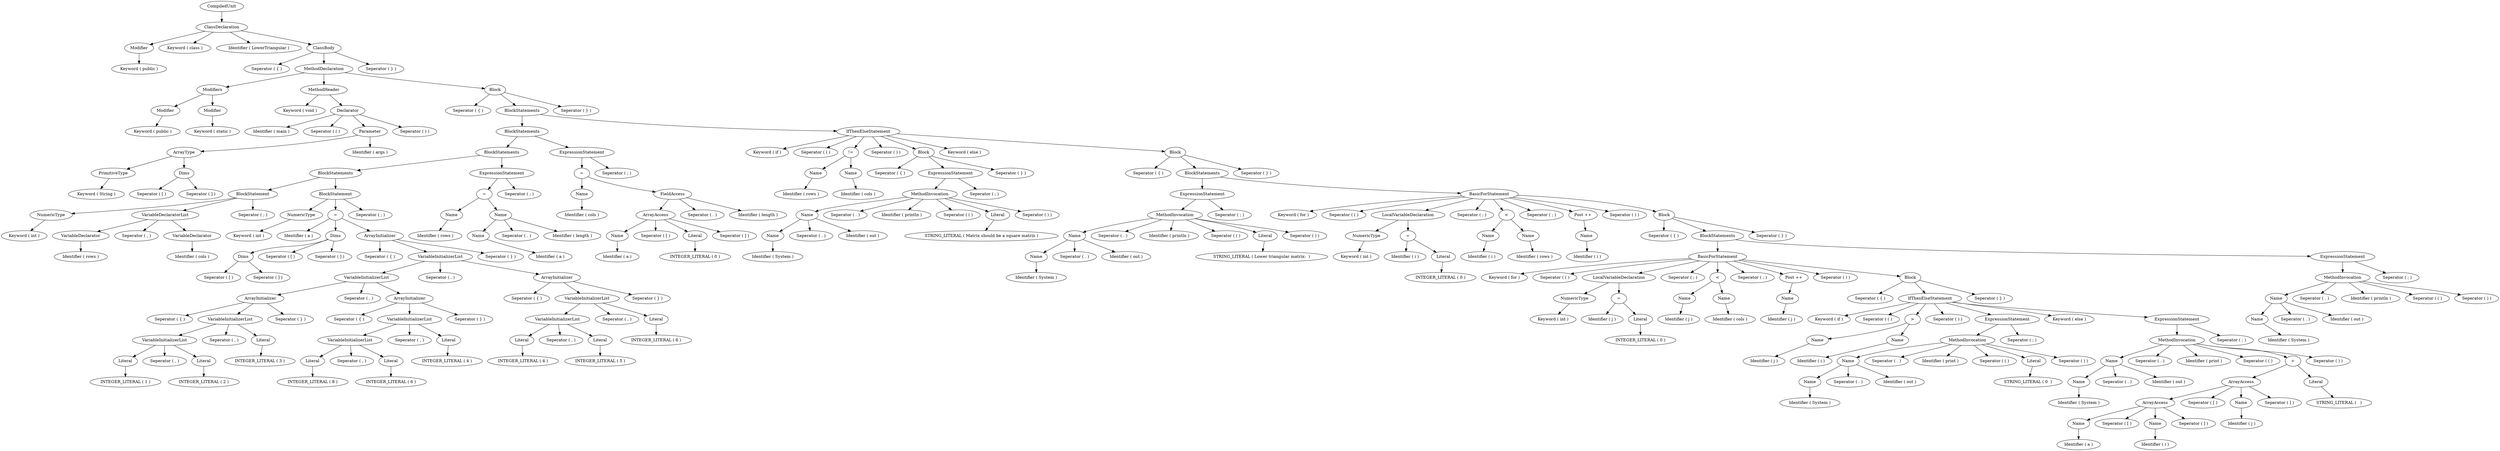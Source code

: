 digraph G{
node[ordering=out]
n1a[label="Keyword ( public )"]
n1[label="Modifier"]
n1->n1a
n2a[label="Keyword ( public )"]
n2[label="Modifier"]
n2->n2a
n3a[label="Keyword ( static )"]
n3[label="Modifier"]
n3->n3a
n4[label="Modifiers"]
n4->n2
n4->n3
n5a[label="Keyword ( String )"]
n5[label="PrimitiveType"]
n5->n5a
n6a[label="Seperator ( [ )"]
n6b[label="Seperator ( ] )"]
n6[label="Dims"]
n6->n6a
n6->n6b
n7[label="ArrayType"]
n7->n5
n7->n6
n8b[label="Identifier ( args )"]
n8[label="Parameter"]
n8->n7
n8->n8b
n9a[label="Identifier ( main )"]
n9b[label="Seperator ( ( )"]
n9d[label="Seperator ( ) )"]
n9[label="Declarator"]
n9->n9a
n9->n9b
n9->n8
n9->n9d
n10a[label="Keyword ( void )"]
n10[label="MethodHeader"]
n10->n10a
n10->n9
n11a[label="Keyword ( int )"]
n11[label="NumericType"]
n11->n11a
n12a[label="Identifier ( rows )"]
n12[label="VariableDeclarator"]
n12->n12a
n13a[label="Identifier ( cols )"]
n13[label="VariableDeclarator"]
n13->n13a
n14b[label="Seperator ( , )"]
n14[label="VariableDeclaratorList"]
n14->n12
n14->n14b
n14->n13
n15c[label="Seperator ( ; )"]
n15[label="BlockStatement"]
n15->n11
n15->n14
n15->n15c
n16a[label="Keyword ( int )"]
n16[label="NumericType"]
n16->n16a
n17a[label="Seperator ( [ )"]
n17b[label="Seperator ( ] )"]
n17[label="Dims"]
n17->n17a
n17->n17b
n18b[label="Seperator ( [ )"]
n18c[label="Seperator ( ] )"]
n18[label="Dims"]
n18->n17
n18->n18b
n18->n18c
n19a[label="INTEGER_LITERAL ( 1 )"]
n19[label="Literal"]
n19->n19a
n20a[label="INTEGER_LITERAL ( 2 )"]
n20[label="Literal"]
n20->n20a
n21b[label="Seperator ( , )"]
n21[label="VariableInitializerList"]
n21->n19
n21->n21b
n21->n20
n22a[label="INTEGER_LITERAL ( 3 )"]
n22[label="Literal"]
n22->n22a
n23b[label="Seperator ( , )"]
n23[label="VariableInitializerList"]
n23->n21
n23->n23b
n23->n22
n24a[label="Seperator ( { )"]
n24c[label="Seperator ( } )"]
n24[label="ArrayInitializer"]
n24->n24a
n24->n23
n24->n24c
n25a[label="INTEGER_LITERAL ( 8 )"]
n25[label="Literal"]
n25->n25a
n26a[label="INTEGER_LITERAL ( 6 )"]
n26[label="Literal"]
n26->n26a
n27b[label="Seperator ( , )"]
n27[label="VariableInitializerList"]
n27->n25
n27->n27b
n27->n26
n28a[label="INTEGER_LITERAL ( 4 )"]
n28[label="Literal"]
n28->n28a
n29b[label="Seperator ( , )"]
n29[label="VariableInitializerList"]
n29->n27
n29->n29b
n29->n28
n30a[label="Seperator ( { )"]
n30c[label="Seperator ( } )"]
n30[label="ArrayInitializer"]
n30->n30a
n30->n29
n30->n30c
n31b[label="Seperator ( , )"]
n31[label="VariableInitializerList"]
n31->n24
n31->n31b
n31->n30
n32a[label="INTEGER_LITERAL ( 4 )"]
n32[label="Literal"]
n32->n32a
n33a[label="INTEGER_LITERAL ( 5 )"]
n33[label="Literal"]
n33->n33a
n34b[label="Seperator ( , )"]
n34[label="VariableInitializerList"]
n34->n32
n34->n34b
n34->n33
n35a[label="INTEGER_LITERAL ( 6 )"]
n35[label="Literal"]
n35->n35a
n36b[label="Seperator ( , )"]
n36[label="VariableInitializerList"]
n36->n34
n36->n36b
n36->n35
n37a[label="Seperator ( { )"]
n37c[label="Seperator ( } )"]
n37[label="ArrayInitializer"]
n37->n37a
n37->n36
n37->n37c
n38b[label="Seperator ( , )"]
n38[label="VariableInitializerList"]
n38->n31
n38->n38b
n38->n37
n39a[label="Seperator ( { )"]
n39c[label="Seperator ( } )"]
n39[label="ArrayInitializer"]
n39->n39a
n39->n38
n39->n39c
n40a[label="Identifier ( a )"]
n40[label="="]
n40->n40a
n40->n18
n40->n39
n41c[label="Seperator ( ; )"]
n41[label="BlockStatement"]
n41->n16
n41->n40
n41->n41c
n42[label="BlockStatements"]
n42->n15
n42->n41
n43a[label="Identifier ( rows )"]
n43[label="Name"]
n43->n43a
n44a[label="Identifier ( a )"]
n44[label="Name"]
n44->n44a
n45b[label="Seperator ( . )"]
n45c[label="Identifier ( length )"]
n45[label="Name"]
n45->n44
n45->n45b
n45->n45c
n46[label="="]
n46->n43
n46->n45
n47b[label="Seperator ( ; )"]
n47[label="ExpressionStatement"]
n47->n46
n47->n47b
n48[label="BlockStatements"]
n48->n42
n48->n47
n49a[label="Identifier ( cols )"]
n49[label="Name"]
n49->n49a
n50a[label="Identifier ( a )"]
n50[label="Name"]
n50->n50a
n51a[label="INTEGER_LITERAL ( 0 )"]
n51[label="Literal"]
n51->n51a
n52b[label="Seperator ( [ )"]
n52d[label="Seperator ( ] )"]
n52[label="ArrayAccess"]
n52->n50
n52->n52b
n52->n51
n52->n52d
n53b[label="Seperator ( . )"]
n53c[label="Identifier ( length )"]
n53[label="FieldAccess"]
n53->n52
n53->n53b
n53->n53c
n54[label="="]
n54->n49
n54->n53
n55b[label="Seperator ( ; )"]
n55[label="ExpressionStatement"]
n55->n54
n55->n55b
n56[label="BlockStatements"]
n56->n48
n56->n55
n57a[label="Identifier ( rows )"]
n57[label="Name"]
n57->n57a
n58a[label="Identifier ( cols )"]
n58[label="Name"]
n58->n58a
n59[label="!="]
n59->n57
n59->n58
n60a[label="Identifier ( System )"]
n60[label="Name"]
n60->n60a
n61b[label="Seperator ( . )"]
n61c[label="Identifier ( out )"]
n61[label="Name"]
n61->n60
n61->n61b
n61->n61c
n62a[label="STRING_LITERAL ( Matrix should be a square matrix )"]
n62[label="Literal"]
n62->n62a
n63b[label="Seperator ( . )"]
n63c[label="Identifier ( println )"]
n63d[label="Seperator ( ( )"]
n63f[label="Seperator ( ) )"]
n63[label="MethodInvocation"]
n63->n61
n63->n63b
n63->n63c
n63->n63d
n63->n62
n63->n63f
n64b[label="Seperator ( ; )"]
n64[label="ExpressionStatement"]
n64->n63
n64->n64b
n65a[label="Seperator ( { )"]
n65c[label="Seperator ( } )"]
n65[label="Block"]
n65->n65a
n65->n64
n65->n65c
n66a[label="Identifier ( System )"]
n66[label="Name"]
n66->n66a
n67b[label="Seperator ( . )"]
n67c[label="Identifier ( out )"]
n67[label="Name"]
n67->n66
n67->n67b
n67->n67c
n68a[label="STRING_LITERAL ( Lower triangular matrix:  )"]
n68[label="Literal"]
n68->n68a
n69b[label="Seperator ( . )"]
n69c[label="Identifier ( println )"]
n69d[label="Seperator ( ( )"]
n69f[label="Seperator ( ) )"]
n69[label="MethodInvocation"]
n69->n67
n69->n69b
n69->n69c
n69->n69d
n69->n68
n69->n69f
n70b[label="Seperator ( ; )"]
n70[label="ExpressionStatement"]
n70->n69
n70->n70b
n71a[label="Keyword ( int )"]
n71[label="NumericType"]
n71->n71a
n72a[label="INTEGER_LITERAL ( 0 )"]
n72[label="Literal"]
n72->n72a
n73a[label="Identifier ( i )"]
n73[label="="]
n73->n73a
n73->n72
n74[label="LocalVariableDeclaration"]
n74->n71
n74->n73
n75a[label="Identifier ( i )"]
n75[label="Name"]
n75->n75a
n76a[label="Identifier ( rows )"]
n76[label="Name"]
n76->n76a
n77[label="<"]
n77->n75
n77->n76
n78a[label="Identifier ( i )"]
n78[label="Name"]
n78->n78a
n79[label="Post ++"]
n79->n78
n80a[label="Keyword ( int )"]
n80[label="NumericType"]
n80->n80a
n81a[label="INTEGER_LITERAL ( 0 )"]
n81[label="Literal"]
n81->n81a
n82a[label="Identifier ( j )"]
n82[label="="]
n82->n82a
n82->n81
n83[label="LocalVariableDeclaration"]
n83->n80
n83->n82
n84a[label="Identifier ( j )"]
n84[label="Name"]
n84->n84a
n85a[label="Identifier ( cols )"]
n85[label="Name"]
n85->n85a
n86[label="<"]
n86->n84
n86->n85
n87a[label="Identifier ( j )"]
n87[label="Name"]
n87->n87a
n88[label="Post ++"]
n88->n87
n89a[label="Identifier ( j )"]
n89[label="Name"]
n89->n89a
n90a[label="Identifier ( i )"]
n90[label="Name"]
n90->n90a
n91[label=">"]
n91->n89
n91->n90
n92a[label="Identifier ( System )"]
n92[label="Name"]
n92->n92a
n93b[label="Seperator ( . )"]
n93c[label="Identifier ( out )"]
n93[label="Name"]
n93->n92
n93->n93b
n93->n93c
n94a[label="STRING_LITERAL ( 0  )"]
n94[label="Literal"]
n94->n94a
n95b[label="Seperator ( . )"]
n95c[label="Identifier ( print )"]
n95d[label="Seperator ( ( )"]
n95f[label="Seperator ( ) )"]
n95[label="MethodInvocation"]
n95->n93
n95->n95b
n95->n95c
n95->n95d
n95->n94
n95->n95f
n96b[label="Seperator ( ; )"]
n96[label="ExpressionStatement"]
n96->n95
n96->n96b
n97a[label="Identifier ( System )"]
n97[label="Name"]
n97->n97a
n98b[label="Seperator ( . )"]
n98c[label="Identifier ( out )"]
n98[label="Name"]
n98->n97
n98->n98b
n98->n98c
n99a[label="Identifier ( a )"]
n99[label="Name"]
n99->n99a
n100a[label="Identifier ( i )"]
n100[label="Name"]
n100->n100a
n101b[label="Seperator ( [ )"]
n101d[label="Seperator ( ] )"]
n101[label="ArrayAccess"]
n101->n99
n101->n101b
n101->n100
n101->n101d
n102a[label="Identifier ( j )"]
n102[label="Name"]
n102->n102a
n103b[label="Seperator ( [ )"]
n103d[label="Seperator ( ] )"]
n103[label="ArrayAccess"]
n103->n101
n103->n103b
n103->n102
n103->n103d
n104a[label="STRING_LITERAL (   )"]
n104[label="Literal"]
n104->n104a
n105[label="+"]
n105->n103
n105->n104
n106b[label="Seperator ( . )"]
n106c[label="Identifier ( print )"]
n106d[label="Seperator ( ( )"]
n106f[label="Seperator ( ) )"]
n106[label="MethodInvocation"]
n106->n98
n106->n106b
n106->n106c
n106->n106d
n106->n105
n106->n106f
n107b[label="Seperator ( ; )"]
n107[label="ExpressionStatement"]
n107->n106
n107->n107b
n108a[label="Keyword ( if )"]
n108b[label="Seperator ( ( )"]
n108d[label="Seperator ( ) )"]
n108f[label="Keyword ( else )"]
n108[label="IfThenElseStatement"]
n108->n108a
n108->n108b
n108->n91
n108->n108d
n108->n96
n108->n108f
n108->n107
n109a[label="Seperator ( { )"]
n109c[label="Seperator ( } )"]
n109[label="Block"]
n109->n109a
n109->n108
n109->n109c
n110a[label="Keyword ( for )"]
n110b[label="Seperator ( ( )"]
n110d[label="Seperator ( ; )"]
n110f[label="Seperator ( ; )"]
n110h[label="Seperator ( ) )"]
n110[label="BasicForStatement"]
n110->n110a
n110->n110b
n110->n83
n110->n110d
n110->n86
n110->n110f
n110->n88
n110->n110h
n110->n109
n111a[label="Identifier ( System )"]
n111[label="Name"]
n111->n111a
n112b[label="Seperator ( . )"]
n112c[label="Identifier ( out )"]
n112[label="Name"]
n112->n111
n112->n112b
n112->n112c
n113b[label="Seperator ( . )"]
n113c[label="Identifier ( println )"]
n113d[label="Seperator ( ( )"]
n113e[label="Seperator ( ) )"]
n113[label="MethodInvocation"]
n113->n112
n113->n113b
n113->n113c
n113->n113d
n113->n113e
n114b[label="Seperator ( ; )"]
n114[label="ExpressionStatement"]
n114->n113
n114->n114b
n115[label="BlockStatements"]
n115->n110
n115->n114
n116a[label="Seperator ( { )"]
n116c[label="Seperator ( } )"]
n116[label="Block"]
n116->n116a
n116->n115
n116->n116c
n117a[label="Keyword ( for )"]
n117b[label="Seperator ( ( )"]
n117d[label="Seperator ( ; )"]
n117f[label="Seperator ( ; )"]
n117h[label="Seperator ( ) )"]
n117[label="BasicForStatement"]
n117->n117a
n117->n117b
n117->n74
n117->n117d
n117->n77
n117->n117f
n117->n79
n117->n117h
n117->n116
n118[label="BlockStatements"]
n118->n70
n118->n117
n119a[label="Seperator ( { )"]
n119c[label="Seperator ( } )"]
n119[label="Block"]
n119->n119a
n119->n118
n119->n119c
n120a[label="Keyword ( if )"]
n120b[label="Seperator ( ( )"]
n120d[label="Seperator ( ) )"]
n120f[label="Keyword ( else )"]
n120[label="IfThenElseStatement"]
n120->n120a
n120->n120b
n120->n59
n120->n120d
n120->n65
n120->n120f
n120->n119
n121[label="BlockStatements"]
n121->n56
n121->n120
n122a[label="Seperator ( { )"]
n122c[label="Seperator ( } )"]
n122[label="Block"]
n122->n122a
n122->n121
n122->n122c
n123[label="MethodDeclaration"]
n123->n4
n123->n10
n123->n122
n124a[label="Seperator ( { )"]
n124c[label="Seperator ( } )"]
n124[label="ClassBody"]
n124->n124a
n124->n123
n124->n124c
n125b[label="Keyword ( class )"]
n125c[label="Identifier ( LowerTriangular )"]
n125[label="ClassDeclaration"]
n125->n1
n125->n125b
n125->n125c
n125->n124
n126[label="CompiledUnit"]
n126->n125
}
